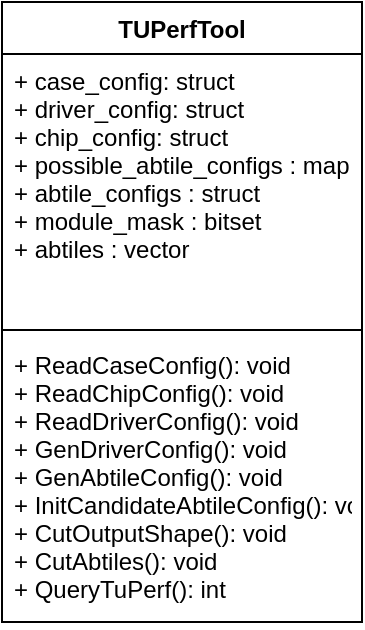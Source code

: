 <mxfile version="16.4.11" type="github">
  <diagram id="C5RBs43oDa-KdzZeNtuy" name="Page-1">
    <mxGraphModel dx="981" dy="548" grid="1" gridSize="10" guides="1" tooltips="1" connect="1" arrows="1" fold="1" page="1" pageScale="1" pageWidth="827" pageHeight="1169" math="0" shadow="0">
      <root>
        <mxCell id="WIyWlLk6GJQsqaUBKTNV-0" />
        <mxCell id="WIyWlLk6GJQsqaUBKTNV-1" parent="WIyWlLk6GJQsqaUBKTNV-0" />
        <mxCell id="SIpEtmKLmZd_m_Ghtdvm-0" value="TUPerfTool" style="swimlane;fontStyle=1;align=center;verticalAlign=top;childLayout=stackLayout;horizontal=1;startSize=26;horizontalStack=0;resizeParent=1;resizeParentMax=0;resizeLast=0;collapsible=1;marginBottom=0;" vertex="1" parent="WIyWlLk6GJQsqaUBKTNV-1">
          <mxGeometry x="220" y="210" width="180" height="310" as="geometry" />
        </mxCell>
        <mxCell id="SIpEtmKLmZd_m_Ghtdvm-1" value="+ case_config: struct&#xa;+ driver_config: struct&#xa;+ chip_config: struct&#xa;+ possible_abtile_configs : map&#xa;+ abtile_configs : struct&#xa;+ module_mask : bitset&#xa;+ abtiles : vector" style="text;strokeColor=none;fillColor=none;align=left;verticalAlign=top;spacingLeft=4;spacingRight=4;overflow=hidden;rotatable=0;points=[[0,0.5],[1,0.5]];portConstraint=eastwest;" vertex="1" parent="SIpEtmKLmZd_m_Ghtdvm-0">
          <mxGeometry y="26" width="180" height="134" as="geometry" />
        </mxCell>
        <mxCell id="SIpEtmKLmZd_m_Ghtdvm-2" value="" style="line;strokeWidth=1;fillColor=none;align=left;verticalAlign=middle;spacingTop=-1;spacingLeft=3;spacingRight=3;rotatable=0;labelPosition=right;points=[];portConstraint=eastwest;" vertex="1" parent="SIpEtmKLmZd_m_Ghtdvm-0">
          <mxGeometry y="160" width="180" height="8" as="geometry" />
        </mxCell>
        <mxCell id="SIpEtmKLmZd_m_Ghtdvm-3" value="+ ReadCaseConfig(): void&#xa;+ ReadChipConfig(): void&#xa;+ ReadDriverConfig(): void&#xa;+ GenDriverConfig(): void&#xa;+ GenAbtileConfig(): void&#xa;+ InitCandidateAbtileConfig(): void&#xa;+ CutOutputShape(): void&#xa;+ CutAbtiles(): void&#xa;+ QueryTuPerf(): int" style="text;strokeColor=none;fillColor=none;align=left;verticalAlign=top;spacingLeft=4;spacingRight=4;overflow=hidden;rotatable=0;points=[[0,0.5],[1,0.5]];portConstraint=eastwest;" vertex="1" parent="SIpEtmKLmZd_m_Ghtdvm-0">
          <mxGeometry y="168" width="180" height="142" as="geometry" />
        </mxCell>
      </root>
    </mxGraphModel>
  </diagram>
</mxfile>
